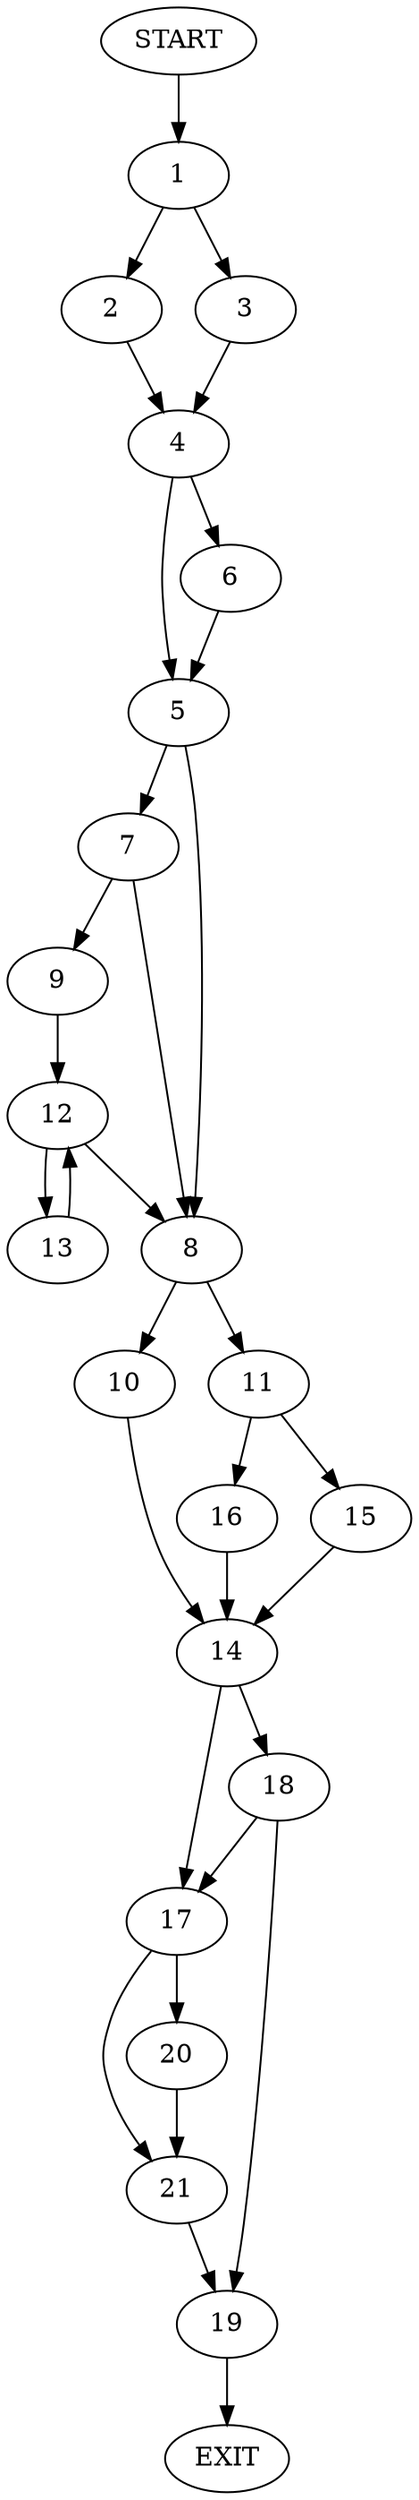 digraph {
0 [label="START"]
22 [label="EXIT"]
0 -> 1
1 -> 2
1 -> 3
2 -> 4
3 -> 4
4 -> 5
4 -> 6
5 -> 7
5 -> 8
6 -> 5
7 -> 8
7 -> 9
8 -> 10
8 -> 11
9 -> 12
12 -> 13
12 -> 8
13 -> 12
10 -> 14
11 -> 15
11 -> 16
14 -> 17
14 -> 18
15 -> 14
16 -> 14
18 -> 19
18 -> 17
17 -> 20
17 -> 21
19 -> 22
20 -> 21
21 -> 19
}
